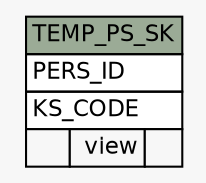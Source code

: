 // dot 2.38.0 on Linux 4.10.0-38-generic
// SchemaSpy rev 590
digraph "TEMP_PS_SK" {
  graph [
    rankdir="RL"
    bgcolor="#f7f7f7"
    nodesep="0.18"
    ranksep="0.46"
    fontname="Helvetica"
    fontsize="11"
  ];
  node [
    fontname="Helvetica"
    fontsize="11"
    shape="plaintext"
  ];
  edge [
    arrowsize="0.8"
  ];
  "TEMP_PS_SK" [
    label=<
    <TABLE BORDER="0" CELLBORDER="1" CELLSPACING="0" BGCOLOR="#ffffff">
      <TR><TD COLSPAN="3" BGCOLOR="#9bab96" ALIGN="CENTER">TEMP_PS_SK</TD></TR>
      <TR><TD PORT="PERS_ID" COLSPAN="3" ALIGN="LEFT">PERS_ID</TD></TR>
      <TR><TD PORT="KS_CODE" COLSPAN="3" ALIGN="LEFT">KS_CODE</TD></TR>
      <TR><TD ALIGN="LEFT" BGCOLOR="#f7f7f7">  </TD><TD ALIGN="RIGHT" BGCOLOR="#f7f7f7">view</TD><TD ALIGN="RIGHT" BGCOLOR="#f7f7f7">  </TD></TR>
    </TABLE>>
    URL="tables/TEMP_PS_SK.html"
    tooltip="TEMP_PS_SK"
  ];
}

